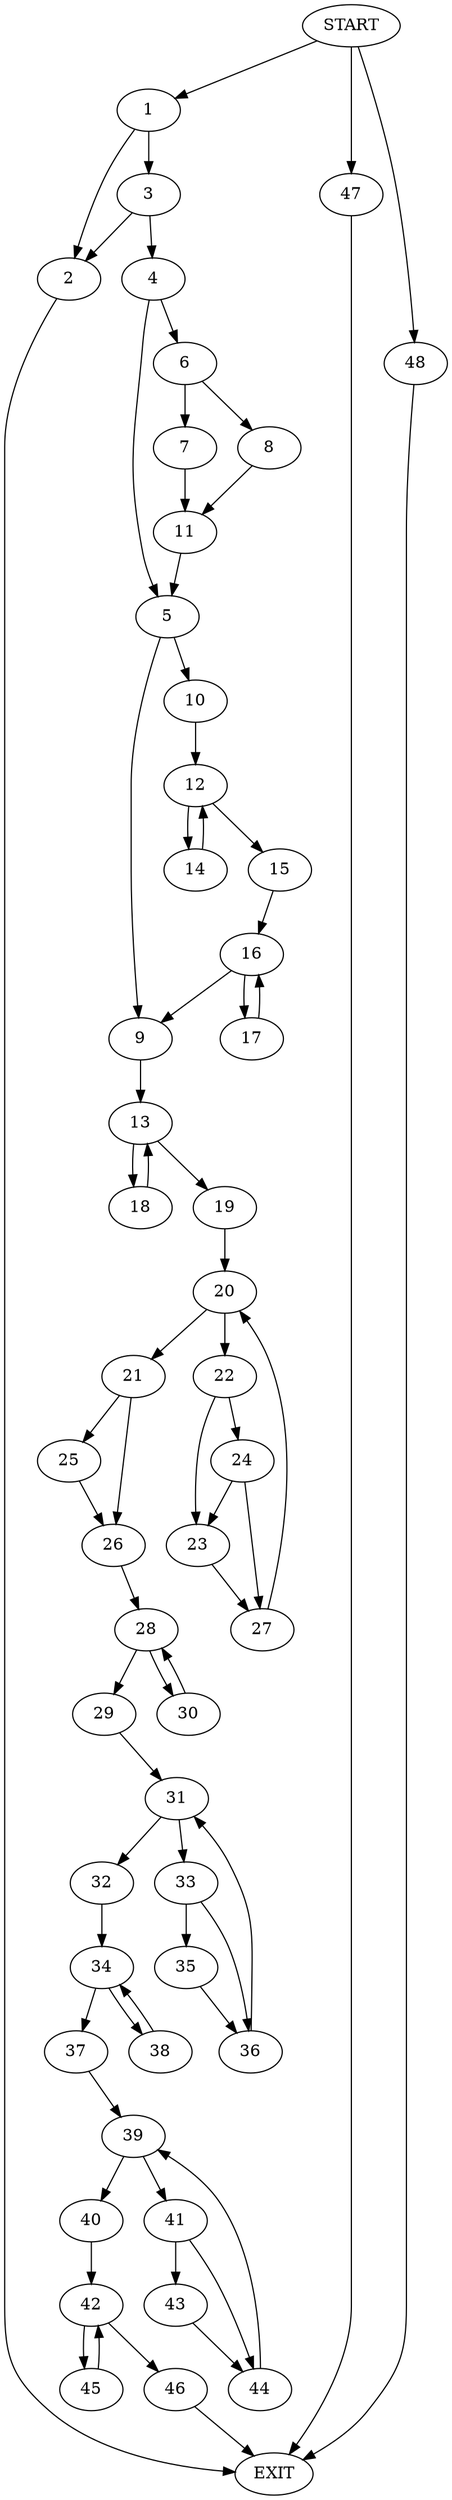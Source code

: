 digraph {
0 [label="START"]
49 [label="EXIT"]
0 -> 1
1 -> 2
1 -> 3
2 -> 49
3 -> 2
3 -> 4
4 -> 5
4 -> 6
6 -> 7
6 -> 8
5 -> 9
5 -> 10
7 -> 11
8 -> 11
11 -> 5
10 -> 12
9 -> 13
12 -> 14
12 -> 15
14 -> 12
15 -> 16
16 -> 9
16 -> 17
17 -> 16
13 -> 18
13 -> 19
19 -> 20
18 -> 13
20 -> 21
20 -> 22
22 -> 23
22 -> 24
21 -> 25
21 -> 26
24 -> 23
24 -> 27
23 -> 27
27 -> 20
26 -> 28
25 -> 26
28 -> 29
28 -> 30
30 -> 28
29 -> 31
31 -> 32
31 -> 33
32 -> 34
33 -> 35
33 -> 36
36 -> 31
35 -> 36
34 -> 37
34 -> 38
37 -> 39
38 -> 34
39 -> 40
39 -> 41
40 -> 42
41 -> 43
41 -> 44
43 -> 44
44 -> 39
42 -> 45
42 -> 46
46 -> 49
45 -> 42
0 -> 47
47 -> 49
0 -> 48
48 -> 49
}
